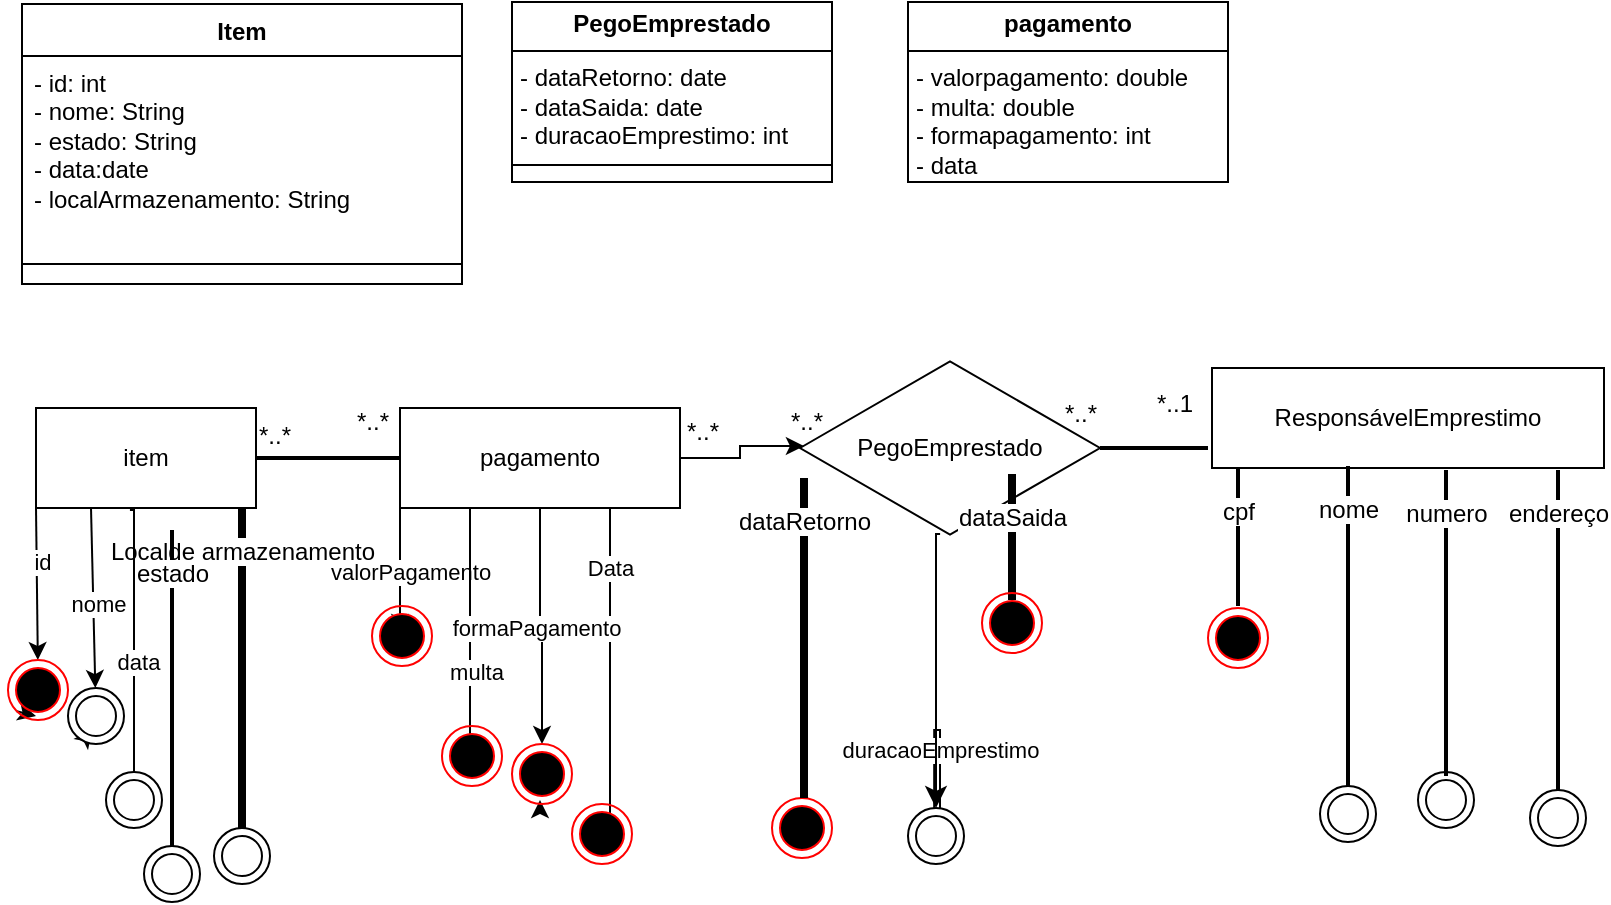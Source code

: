 <mxfile version="24.2.8" type="github">
  <diagram name="Página-1" id="4LrjSKVvUhdwmc2M31wo">
    <mxGraphModel dx="1434" dy="772" grid="1" gridSize="7" guides="1" tooltips="1" connect="1" arrows="1" fold="1" page="1" pageScale="1" pageWidth="827" pageHeight="1169" math="0" shadow="0">
      <root>
        <mxCell id="0" />
        <mxCell id="1" parent="0" />
        <mxCell id="XfF0UhdoBRTvXj7pApEl-16" value="Item" style="swimlane;fontStyle=1;align=center;verticalAlign=top;childLayout=stackLayout;horizontal=1;startSize=26;horizontalStack=0;resizeParent=1;resizeParentMax=0;resizeLast=0;collapsible=1;marginBottom=0;whiteSpace=wrap;html=1;" vertex="1" parent="1">
          <mxGeometry x="28" y="8" width="220" height="140" as="geometry" />
        </mxCell>
        <mxCell id="XfF0UhdoBRTvXj7pApEl-17" value="- id: int&lt;div&gt;- nome: String&lt;/div&gt;&lt;div&gt;- estado: String&lt;/div&gt;&lt;div&gt;- data:date&lt;/div&gt;&lt;div&gt;- localArmazenamento: String&lt;/div&gt;" style="text;strokeColor=none;fillColor=none;align=left;verticalAlign=top;spacingLeft=4;spacingRight=4;overflow=hidden;rotatable=0;points=[[0,0.5],[1,0.5]];portConstraint=eastwest;whiteSpace=wrap;html=1;" vertex="1" parent="XfF0UhdoBRTvXj7pApEl-16">
          <mxGeometry y="26" width="220" height="100" as="geometry" />
        </mxCell>
        <mxCell id="XfF0UhdoBRTvXj7pApEl-18" value="" style="line;strokeWidth=1;fillColor=none;align=left;verticalAlign=middle;spacingTop=-1;spacingLeft=3;spacingRight=3;rotatable=0;labelPosition=right;points=[];portConstraint=eastwest;strokeColor=inherit;" vertex="1" parent="XfF0UhdoBRTvXj7pApEl-16">
          <mxGeometry y="126" width="220" height="8" as="geometry" />
        </mxCell>
        <mxCell id="XfF0UhdoBRTvXj7pApEl-19" value="+ method(type): type" style="text;strokeColor=none;fillColor=none;align=left;verticalAlign=top;spacingLeft=4;spacingRight=4;overflow=hidden;rotatable=0;points=[[0,0.5],[1,0.5]];portConstraint=eastwest;whiteSpace=wrap;html=1;" vertex="1" parent="XfF0UhdoBRTvXj7pApEl-16">
          <mxGeometry y="134" width="220" height="6" as="geometry" />
        </mxCell>
        <mxCell id="XfF0UhdoBRTvXj7pApEl-26" style="rounded=0;orthogonalLoop=1;jettySize=auto;html=1;exitX=0;exitY=1;exitDx=0;exitDy=0;" edge="1" parent="1" source="XfF0UhdoBRTvXj7pApEl-27">
          <mxGeometry relative="1" as="geometry">
            <mxPoint x="35" y="364" as="targetPoint" />
          </mxGeometry>
        </mxCell>
        <mxCell id="XfF0UhdoBRTvXj7pApEl-29" style="rounded=0;orthogonalLoop=1;jettySize=auto;html=1;exitX=0.25;exitY=1;exitDx=0;exitDy=0;" edge="1" parent="1" source="XfF0UhdoBRTvXj7pApEl-30">
          <mxGeometry relative="1" as="geometry">
            <mxPoint x="63" y="371" as="targetPoint" />
          </mxGeometry>
        </mxCell>
        <mxCell id="XfF0UhdoBRTvXj7pApEl-23" value="item" style="html=1;whiteSpace=wrap;" vertex="1" parent="1">
          <mxGeometry x="35" y="210" width="110" height="50" as="geometry" />
        </mxCell>
        <mxCell id="XfF0UhdoBRTvXj7pApEl-24" value="ResponsávelEmprestimo" style="html=1;whiteSpace=wrap;" vertex="1" parent="1">
          <mxGeometry x="623" y="190" width="196" height="50" as="geometry" />
        </mxCell>
        <mxCell id="XfF0UhdoBRTvXj7pApEl-25" value="PegoEmprestado" style="html=1;whiteSpace=wrap;aspect=fixed;shape=isoRectangle;" vertex="1" parent="1">
          <mxGeometry x="417" y="185" width="150" height="90" as="geometry" />
        </mxCell>
        <mxCell id="XfF0UhdoBRTvXj7pApEl-31" value="" style="rounded=0;orthogonalLoop=1;jettySize=auto;html=1;exitX=0.25;exitY=1;exitDx=0;exitDy=0;" edge="1" parent="1" source="XfF0UhdoBRTvXj7pApEl-23" target="XfF0UhdoBRTvXj7pApEl-30">
          <mxGeometry relative="1" as="geometry">
            <mxPoint x="63" y="371" as="targetPoint" />
            <mxPoint x="63" y="260" as="sourcePoint" />
          </mxGeometry>
        </mxCell>
        <mxCell id="XfF0UhdoBRTvXj7pApEl-36" value="nome" style="edgeLabel;html=1;align=center;verticalAlign=middle;resizable=0;points=[];" vertex="1" connectable="0" parent="XfF0UhdoBRTvXj7pApEl-31">
          <mxGeometry x="0.068" y="2" relative="1" as="geometry">
            <mxPoint as="offset" />
          </mxGeometry>
        </mxCell>
        <mxCell id="XfF0UhdoBRTvXj7pApEl-30" value="" style="ellipse;shape=doubleEllipse;whiteSpace=wrap;html=1;aspect=fixed;" vertex="1" parent="1">
          <mxGeometry x="51" y="350" width="28" height="28" as="geometry" />
        </mxCell>
        <mxCell id="XfF0UhdoBRTvXj7pApEl-33" value="" style="rounded=0;orthogonalLoop=1;jettySize=auto;html=1;exitX=0;exitY=1;exitDx=0;exitDy=0;" edge="1" parent="1" source="XfF0UhdoBRTvXj7pApEl-23" target="XfF0UhdoBRTvXj7pApEl-27">
          <mxGeometry relative="1" as="geometry">
            <mxPoint x="35" y="364" as="targetPoint" />
            <mxPoint x="35" y="260" as="sourcePoint" />
          </mxGeometry>
        </mxCell>
        <mxCell id="XfF0UhdoBRTvXj7pApEl-34" value="id" style="edgeLabel;html=1;align=center;verticalAlign=middle;resizable=0;points=[];" vertex="1" connectable="0" parent="XfF0UhdoBRTvXj7pApEl-33">
          <mxGeometry x="-0.308" y="2" relative="1" as="geometry">
            <mxPoint as="offset" />
          </mxGeometry>
        </mxCell>
        <mxCell id="XfF0UhdoBRTvXj7pApEl-27" value="" style="ellipse;html=1;shape=endState;fillColor=#000000;strokeColor=#ff0000;" vertex="1" parent="1">
          <mxGeometry x="21" y="336" width="30" height="30" as="geometry" />
        </mxCell>
        <mxCell id="XfF0UhdoBRTvXj7pApEl-37" value="" style="line;strokeWidth=2;html=1;" vertex="1" parent="1">
          <mxGeometry x="145" y="230" width="79" height="10" as="geometry" />
        </mxCell>
        <mxCell id="XfF0UhdoBRTvXj7pApEl-38" value="*..*" style="text;html=1;align=center;verticalAlign=middle;resizable=0;points=[];autosize=1;strokeColor=none;fillColor=none;" vertex="1" parent="1">
          <mxGeometry x="136" y="206" width="35" height="35" as="geometry" />
        </mxCell>
        <mxCell id="XfF0UhdoBRTvXj7pApEl-39" value="" style="line;strokeWidth=2;html=1;" vertex="1" parent="1">
          <mxGeometry x="567" y="225" width="54" height="10" as="geometry" />
        </mxCell>
        <mxCell id="XfF0UhdoBRTvXj7pApEl-40" value="*..1" style="text;html=1;align=center;verticalAlign=middle;resizable=0;points=[];autosize=1;strokeColor=none;fillColor=none;" vertex="1" parent="1">
          <mxGeometry x="586" y="190" width="35" height="35" as="geometry" />
        </mxCell>
        <mxCell id="XfF0UhdoBRTvXj7pApEl-41" value="cpf" style="line;strokeWidth=2;direction=south;html=1;" vertex="1" parent="1">
          <mxGeometry x="631" y="240" width="10" height="69" as="geometry" />
        </mxCell>
        <mxCell id="XfF0UhdoBRTvXj7pApEl-42" value="" style="ellipse;html=1;shape=endState;fillColor=#000000;strokeColor=#ff0000;" vertex="1" parent="1">
          <mxGeometry x="621" y="310" width="30" height="30" as="geometry" />
        </mxCell>
        <mxCell id="XfF0UhdoBRTvXj7pApEl-44" value="dataSaida" style="line;strokeWidth=4;direction=south;html=1;perimeter=backbonePerimeter;points=[];outlineConnect=0;" vertex="1" parent="1">
          <mxGeometry x="518" y="243" width="10" height="63" as="geometry" />
        </mxCell>
        <mxCell id="XfF0UhdoBRTvXj7pApEl-45" value="" style="ellipse;html=1;shape=endState;fillColor=#000000;strokeColor=#ff0000;" vertex="1" parent="1">
          <mxGeometry x="403" y="405" width="30" height="30" as="geometry" />
        </mxCell>
        <mxCell id="XfF0UhdoBRTvXj7pApEl-46" value="dataRetorno" style="line;strokeWidth=4;direction=south;html=1;perimeter=backbonePerimeter;points=[];outlineConnect=0;" vertex="1" parent="1">
          <mxGeometry x="414" y="245" width="10" height="160" as="geometry" />
        </mxCell>
        <mxCell id="XfF0UhdoBRTvXj7pApEl-47" value="" style="ellipse;html=1;shape=endState;fillColor=#000000;strokeColor=#ff0000;" vertex="1" parent="1">
          <mxGeometry x="508" y="302.5" width="30" height="30" as="geometry" />
        </mxCell>
        <mxCell id="XfF0UhdoBRTvXj7pApEl-49" value="Localde armazenamento" style="line;strokeWidth=4;direction=south;html=1;perimeter=backbonePerimeter;points=[];outlineConnect=0;" vertex="1" parent="1">
          <mxGeometry x="134.5" y="260" width="7" height="160" as="geometry" />
        </mxCell>
        <mxCell id="XfF0UhdoBRTvXj7pApEl-50" value="" style="ellipse;shape=doubleEllipse;whiteSpace=wrap;html=1;aspect=fixed;" vertex="1" parent="1">
          <mxGeometry x="124" y="420" width="28" height="28" as="geometry" />
        </mxCell>
        <mxCell id="XfF0UhdoBRTvXj7pApEl-52" value="nome" style="line;strokeWidth=2;direction=south;html=1;" vertex="1" parent="1">
          <mxGeometry x="686" y="239" width="10" height="160" as="geometry" />
        </mxCell>
        <mxCell id="XfF0UhdoBRTvXj7pApEl-53" value="" style="ellipse;shape=doubleEllipse;whiteSpace=wrap;html=1;aspect=fixed;" vertex="1" parent="1">
          <mxGeometry x="677" y="399" width="28" height="28" as="geometry" />
        </mxCell>
        <mxCell id="XfF0UhdoBRTvXj7pApEl-54" value="" style="ellipse;shape=doubleEllipse;whiteSpace=wrap;html=1;aspect=fixed;" vertex="1" parent="1">
          <mxGeometry x="726" y="392" width="28" height="28" as="geometry" />
        </mxCell>
        <mxCell id="XfF0UhdoBRTvXj7pApEl-55" value="numero" style="line;strokeWidth=2;direction=south;html=1;" vertex="1" parent="1">
          <mxGeometry x="735" y="241" width="10" height="153" as="geometry" />
        </mxCell>
        <mxCell id="XfF0UhdoBRTvXj7pApEl-56" value="endereço" style="line;strokeWidth=2;direction=south;html=1;" vertex="1" parent="1">
          <mxGeometry x="791" y="241" width="10" height="160" as="geometry" />
        </mxCell>
        <mxCell id="XfF0UhdoBRTvXj7pApEl-57" value="" style="ellipse;shape=doubleEllipse;whiteSpace=wrap;html=1;aspect=fixed;" vertex="1" parent="1">
          <mxGeometry x="782" y="401" width="28" height="28" as="geometry" />
        </mxCell>
        <mxCell id="XfF0UhdoBRTvXj7pApEl-70" value="&lt;p style=&quot;margin:0px;margin-top:4px;text-align:center;&quot;&gt;&lt;b&gt;PegoEmprestado&lt;/b&gt;&lt;/p&gt;&lt;hr size=&quot;1&quot; style=&quot;border-style:solid;&quot;&gt;&lt;p style=&quot;margin:0px;margin-left:4px;&quot;&gt;- dataRetorno: date&lt;/p&gt;&lt;p style=&quot;margin:0px;margin-left:4px;&quot;&gt;- dataSaida: date&lt;/p&gt;&lt;p style=&quot;margin:0px;margin-left:4px;&quot;&gt;- duracaoEmprestimo: int&lt;/p&gt;&lt;hr size=&quot;1&quot; style=&quot;border-style:solid;&quot;&gt;&lt;p style=&quot;margin:0px;margin-left:4px;&quot;&gt;+ method(): Type&lt;/p&gt;" style="verticalAlign=top;align=left;overflow=fill;html=1;whiteSpace=wrap;" vertex="1" parent="1">
          <mxGeometry x="273" y="7" width="160" height="90" as="geometry" />
        </mxCell>
        <mxCell id="XfF0UhdoBRTvXj7pApEl-71" value="estado" style="line;strokeWidth=2;direction=south;html=1;" vertex="1" parent="1">
          <mxGeometry x="98" y="271" width="10" height="160" as="geometry" />
        </mxCell>
        <mxCell id="XfF0UhdoBRTvXj7pApEl-72" value="" style="ellipse;shape=doubleEllipse;whiteSpace=wrap;html=1;aspect=fixed;" vertex="1" parent="1">
          <mxGeometry x="89" y="429" width="28" height="28" as="geometry" />
        </mxCell>
        <mxCell id="XfF0UhdoBRTvXj7pApEl-73" value="&lt;p style=&quot;margin:0px;margin-top:4px;text-align:center;&quot;&gt;&lt;b&gt;pagamento&lt;/b&gt;&lt;/p&gt;&lt;hr size=&quot;1&quot; style=&quot;border-style:solid;&quot;&gt;&lt;p style=&quot;margin:0px;margin-left:4px;&quot;&gt;- valorpagamento: double&lt;/p&gt;&lt;p style=&quot;margin:0px;margin-left:4px;&quot;&gt;- multa: double&lt;/p&gt;&lt;p style=&quot;margin:0px;margin-left:4px;&quot;&gt;- formapagamento: int&lt;/p&gt;&lt;p style=&quot;margin:0px;margin-left:4px;&quot;&gt;- data&lt;/p&gt;&lt;hr size=&quot;1&quot; style=&quot;border-style:solid;&quot;&gt;&lt;p style=&quot;margin:0px;margin-left:4px;&quot;&gt;+ method(): Type&lt;/p&gt;" style="verticalAlign=top;align=left;overflow=fill;html=1;whiteSpace=wrap;" vertex="1" parent="1">
          <mxGeometry x="471" y="7" width="160" height="90" as="geometry" />
        </mxCell>
        <mxCell id="XfF0UhdoBRTvXj7pApEl-80" style="edgeStyle=orthogonalEdgeStyle;rounded=0;orthogonalLoop=1;jettySize=auto;html=1;exitX=0;exitY=1;exitDx=0;exitDy=0;" edge="1" parent="1" source="XfF0UhdoBRTvXj7pApEl-74">
          <mxGeometry relative="1" as="geometry">
            <mxPoint x="217" y="322" as="targetPoint" />
          </mxGeometry>
        </mxCell>
        <mxCell id="XfF0UhdoBRTvXj7pApEl-81" value="valorPagamento" style="edgeLabel;html=1;align=center;verticalAlign=middle;resizable=0;points=[];" vertex="1" connectable="0" parent="XfF0UhdoBRTvXj7pApEl-80">
          <mxGeometry x="0.038" y="4" relative="1" as="geometry">
            <mxPoint as="offset" />
          </mxGeometry>
        </mxCell>
        <mxCell id="XfF0UhdoBRTvXj7pApEl-83" style="edgeStyle=orthogonalEdgeStyle;rounded=0;orthogonalLoop=1;jettySize=auto;html=1;exitX=0.25;exitY=1;exitDx=0;exitDy=0;" edge="1" parent="1" source="XfF0UhdoBRTvXj7pApEl-74">
          <mxGeometry relative="1" as="geometry">
            <mxPoint x="252" y="385" as="targetPoint" />
          </mxGeometry>
        </mxCell>
        <mxCell id="XfF0UhdoBRTvXj7pApEl-85" value="multa" style="edgeLabel;html=1;align=center;verticalAlign=middle;resizable=0;points=[];" vertex="1" connectable="0" parent="XfF0UhdoBRTvXj7pApEl-83">
          <mxGeometry x="0.315" y="2" relative="1" as="geometry">
            <mxPoint as="offset" />
          </mxGeometry>
        </mxCell>
        <mxCell id="XfF0UhdoBRTvXj7pApEl-86" style="edgeStyle=orthogonalEdgeStyle;rounded=0;orthogonalLoop=1;jettySize=auto;html=1;exitX=0.5;exitY=1;exitDx=0;exitDy=0;" edge="1" parent="1" source="XfF0UhdoBRTvXj7pApEl-87">
          <mxGeometry relative="1" as="geometry">
            <mxPoint x="287" y="406" as="targetPoint" />
          </mxGeometry>
        </mxCell>
        <mxCell id="XfF0UhdoBRTvXj7pApEl-90" style="edgeStyle=orthogonalEdgeStyle;rounded=0;orthogonalLoop=1;jettySize=auto;html=1;exitX=0.75;exitY=1;exitDx=0;exitDy=0;" edge="1" parent="1" source="XfF0UhdoBRTvXj7pApEl-74">
          <mxGeometry relative="1" as="geometry">
            <mxPoint x="322" y="427" as="targetPoint" />
          </mxGeometry>
        </mxCell>
        <mxCell id="XfF0UhdoBRTvXj7pApEl-92" value="Data" style="edgeLabel;html=1;align=center;verticalAlign=middle;resizable=0;points=[];" vertex="1" connectable="0" parent="XfF0UhdoBRTvXj7pApEl-90">
          <mxGeometry x="-0.642" relative="1" as="geometry">
            <mxPoint as="offset" />
          </mxGeometry>
        </mxCell>
        <mxCell id="XfF0UhdoBRTvXj7pApEl-74" value="pagamento" style="html=1;whiteSpace=wrap;" vertex="1" parent="1">
          <mxGeometry x="217" y="210" width="140" height="50" as="geometry" />
        </mxCell>
        <mxCell id="XfF0UhdoBRTvXj7pApEl-79" style="edgeStyle=orthogonalEdgeStyle;rounded=0;orthogonalLoop=1;jettySize=auto;html=1;exitX=1;exitY=0.5;exitDx=0;exitDy=0;entryX=0.013;entryY=0.489;entryDx=0;entryDy=0;entryPerimeter=0;" edge="1" parent="1" source="XfF0UhdoBRTvXj7pApEl-74" target="XfF0UhdoBRTvXj7pApEl-25">
          <mxGeometry relative="1" as="geometry" />
        </mxCell>
        <mxCell id="XfF0UhdoBRTvXj7pApEl-82" value="" style="ellipse;html=1;shape=endState;fillColor=#000000;strokeColor=#ff0000;" vertex="1" parent="1">
          <mxGeometry x="203" y="309" width="30" height="30" as="geometry" />
        </mxCell>
        <mxCell id="XfF0UhdoBRTvXj7pApEl-84" value="" style="ellipse;html=1;shape=endState;fillColor=#000000;strokeColor=#ff0000;" vertex="1" parent="1">
          <mxGeometry x="238" y="369" width="30" height="30" as="geometry" />
        </mxCell>
        <mxCell id="XfF0UhdoBRTvXj7pApEl-88" value="" style="edgeStyle=orthogonalEdgeStyle;rounded=0;orthogonalLoop=1;jettySize=auto;html=1;exitX=0.5;exitY=1;exitDx=0;exitDy=0;" edge="1" parent="1" source="XfF0UhdoBRTvXj7pApEl-74" target="XfF0UhdoBRTvXj7pApEl-87">
          <mxGeometry relative="1" as="geometry">
            <mxPoint x="287" y="406" as="targetPoint" />
            <mxPoint x="287" y="260" as="sourcePoint" />
          </mxGeometry>
        </mxCell>
        <mxCell id="XfF0UhdoBRTvXj7pApEl-89" value="formaPagamento" style="edgeLabel;html=1;align=center;verticalAlign=middle;resizable=0;points=[];" vertex="1" connectable="0" parent="XfF0UhdoBRTvXj7pApEl-88">
          <mxGeometry x="-0.008" y="-2" relative="1" as="geometry">
            <mxPoint x="-2" y="-1" as="offset" />
          </mxGeometry>
        </mxCell>
        <mxCell id="XfF0UhdoBRTvXj7pApEl-87" value="" style="ellipse;html=1;shape=endState;fillColor=#000000;strokeColor=#ff0000;" vertex="1" parent="1">
          <mxGeometry x="273" y="378" width="30" height="30" as="geometry" />
        </mxCell>
        <mxCell id="XfF0UhdoBRTvXj7pApEl-91" value="" style="ellipse;html=1;shape=endState;fillColor=#000000;strokeColor=#ff0000;fontStyle=1" vertex="1" parent="1">
          <mxGeometry x="303" y="408" width="30" height="30" as="geometry" />
        </mxCell>
        <mxCell id="XfF0UhdoBRTvXj7pApEl-93" value="*..*" style="text;html=1;align=center;verticalAlign=middle;resizable=0;points=[];autosize=1;strokeColor=none;fillColor=none;" vertex="1" parent="1">
          <mxGeometry x="350" y="204" width="35" height="35" as="geometry" />
        </mxCell>
        <mxCell id="XfF0UhdoBRTvXj7pApEl-95" value="*..*" style="text;html=1;align=center;verticalAlign=middle;resizable=0;points=[];autosize=1;strokeColor=none;fillColor=none;" vertex="1" parent="1">
          <mxGeometry x="402" y="199" width="35" height="35" as="geometry" />
        </mxCell>
        <mxCell id="XfF0UhdoBRTvXj7pApEl-96" value="*..*" style="text;html=1;align=center;verticalAlign=middle;resizable=0;points=[];autosize=1;strokeColor=none;fillColor=none;" vertex="1" parent="1">
          <mxGeometry x="539" y="195" width="35" height="35" as="geometry" />
        </mxCell>
        <mxCell id="XfF0UhdoBRTvXj7pApEl-97" value="*..*" style="text;html=1;align=center;verticalAlign=middle;resizable=0;points=[];autosize=1;strokeColor=none;fillColor=none;" vertex="1" parent="1">
          <mxGeometry x="185" y="199" width="35" height="35" as="geometry" />
        </mxCell>
        <mxCell id="XfF0UhdoBRTvXj7pApEl-98" value="" style="edgeStyle=segmentEdgeStyle;endArrow=classic;html=1;curved=0;rounded=0;endSize=8;startSize=8;exitX=0.467;exitY=0.978;exitDx=0;exitDy=0;exitPerimeter=0;" edge="1" parent="1" source="XfF0UhdoBRTvXj7pApEl-101">
          <mxGeometry width="50" height="50" relative="1" as="geometry">
            <mxPoint x="385" y="421" as="sourcePoint" />
            <mxPoint x="487" y="434" as="targetPoint" />
            <Array as="points">
              <mxPoint x="487" y="371" />
            </Array>
          </mxGeometry>
        </mxCell>
        <mxCell id="XfF0UhdoBRTvXj7pApEl-100" value="duracaoEmprestimo" style="edgeLabel;html=1;align=center;verticalAlign=middle;resizable=0;points=[];" vertex="1" connectable="0" parent="XfF0UhdoBRTvXj7pApEl-98">
          <mxGeometry x="0.205" relative="1" as="geometry">
            <mxPoint as="offset" />
          </mxGeometry>
        </mxCell>
        <mxCell id="XfF0UhdoBRTvXj7pApEl-102" value="" style="edgeStyle=segmentEdgeStyle;endArrow=classic;html=1;curved=0;rounded=0;endSize=8;startSize=8;exitX=0.467;exitY=0.978;exitDx=0;exitDy=0;exitPerimeter=0;" edge="1" parent="1" source="XfF0UhdoBRTvXj7pApEl-25" target="XfF0UhdoBRTvXj7pApEl-101">
          <mxGeometry width="50" height="50" relative="1" as="geometry">
            <mxPoint x="487" y="273" as="sourcePoint" />
            <mxPoint x="487" y="434" as="targetPoint" />
            <Array as="points" />
          </mxGeometry>
        </mxCell>
        <mxCell id="XfF0UhdoBRTvXj7pApEl-101" value="" style="ellipse;shape=doubleEllipse;whiteSpace=wrap;html=1;aspect=fixed;" vertex="1" parent="1">
          <mxGeometry x="471" y="410" width="28" height="28" as="geometry" />
        </mxCell>
        <mxCell id="XfF0UhdoBRTvXj7pApEl-104" value="" style="edgeStyle=segmentEdgeStyle;endArrow=classic;html=1;curved=0;rounded=0;endSize=8;startSize=8;exitX=0.427;exitY=1.02;exitDx=0;exitDy=0;exitPerimeter=0;" edge="1" parent="1" source="XfF0UhdoBRTvXj7pApEl-23">
          <mxGeometry width="50" height="50" relative="1" as="geometry">
            <mxPoint x="385" y="421" as="sourcePoint" />
            <mxPoint x="84" y="406" as="targetPoint" />
          </mxGeometry>
        </mxCell>
        <mxCell id="XfF0UhdoBRTvXj7pApEl-106" value="data" style="edgeLabel;html=1;align=center;verticalAlign=middle;resizable=0;points=[];" vertex="1" connectable="0" parent="XfF0UhdoBRTvXj7pApEl-104">
          <mxGeometry x="0.061" y="2" relative="1" as="geometry">
            <mxPoint as="offset" />
          </mxGeometry>
        </mxCell>
        <mxCell id="XfF0UhdoBRTvXj7pApEl-105" value="" style="ellipse;shape=doubleEllipse;whiteSpace=wrap;html=1;aspect=fixed;" vertex="1" parent="1">
          <mxGeometry x="70" y="392" width="28" height="28" as="geometry" />
        </mxCell>
      </root>
    </mxGraphModel>
  </diagram>
</mxfile>
